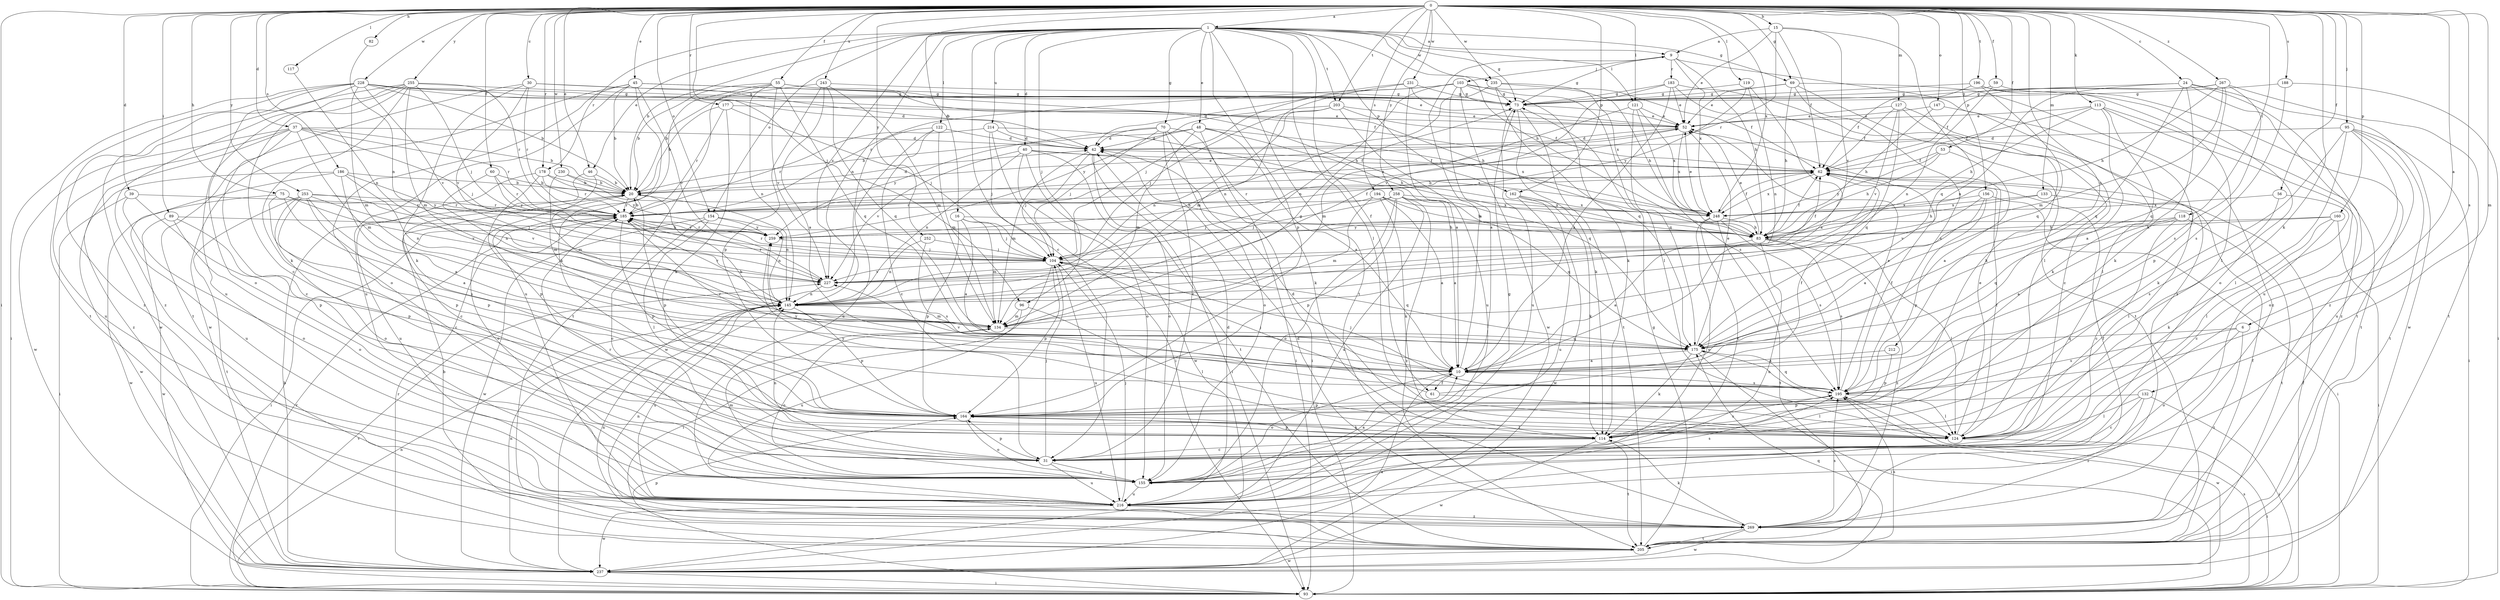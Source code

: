 strict digraph  {
0;
1;
6;
9;
10;
15;
16;
20;
24;
30;
31;
37;
39;
40;
42;
45;
46;
48;
52;
53;
55;
56;
59;
60;
61;
62;
69;
70;
73;
75;
82;
83;
89;
93;
95;
96;
103;
104;
113;
114;
117;
118;
119;
121;
122;
124;
127;
132;
133;
134;
145;
147;
154;
155;
156;
160;
162;
164;
175;
177;
178;
183;
185;
186;
188;
194;
195;
196;
203;
205;
212;
214;
216;
227;
228;
230;
231;
235;
237;
243;
248;
252;
253;
255;
258;
259;
267;
269;
0 -> 1  [label=a];
0 -> 6  [label=a];
0 -> 15  [label=b];
0 -> 16  [label=b];
0 -> 24  [label=c];
0 -> 30  [label=c];
0 -> 37  [label=d];
0 -> 39  [label=d];
0 -> 45  [label=e];
0 -> 46  [label=e];
0 -> 53  [label=f];
0 -> 55  [label=f];
0 -> 56  [label=f];
0 -> 59  [label=f];
0 -> 60  [label=f];
0 -> 69  [label=g];
0 -> 75  [label=h];
0 -> 82  [label=h];
0 -> 89  [label=i];
0 -> 93  [label=i];
0 -> 95  [label=j];
0 -> 96  [label=j];
0 -> 113  [label=k];
0 -> 114  [label=k];
0 -> 117  [label=l];
0 -> 118  [label=l];
0 -> 119  [label=l];
0 -> 121  [label=l];
0 -> 127  [label=m];
0 -> 132  [label=m];
0 -> 133  [label=m];
0 -> 147  [label=o];
0 -> 154  [label=o];
0 -> 156  [label=p];
0 -> 160  [label=p];
0 -> 162  [label=p];
0 -> 177  [label=r];
0 -> 178  [label=r];
0 -> 186  [label=s];
0 -> 188  [label=s];
0 -> 194  [label=s];
0 -> 195  [label=s];
0 -> 196  [label=t];
0 -> 203  [label=t];
0 -> 212  [label=u];
0 -> 228  [label=w];
0 -> 230  [label=w];
0 -> 231  [label=w];
0 -> 235  [label=w];
0 -> 243  [label=x];
0 -> 248  [label=x];
0 -> 252  [label=y];
0 -> 253  [label=y];
0 -> 255  [label=y];
0 -> 258  [label=y];
0 -> 267  [label=z];
1 -> 9  [label=a];
1 -> 20  [label=b];
1 -> 31  [label=c];
1 -> 40  [label=d];
1 -> 46  [label=e];
1 -> 48  [label=e];
1 -> 61  [label=f];
1 -> 69  [label=g];
1 -> 70  [label=g];
1 -> 73  [label=g];
1 -> 83  [label=h];
1 -> 96  [label=j];
1 -> 121  [label=l];
1 -> 122  [label=l];
1 -> 124  [label=l];
1 -> 145  [label=n];
1 -> 154  [label=o];
1 -> 162  [label=p];
1 -> 164  [label=p];
1 -> 178  [label=r];
1 -> 203  [label=t];
1 -> 205  [label=t];
1 -> 214  [label=u];
1 -> 227  [label=v];
1 -> 235  [label=w];
6 -> 155  [label=o];
6 -> 175  [label=q];
6 -> 195  [label=s];
6 -> 269  [label=z];
9 -> 73  [label=g];
9 -> 83  [label=h];
9 -> 103  [label=j];
9 -> 183  [label=r];
9 -> 248  [label=x];
9 -> 269  [label=z];
10 -> 9  [label=a];
10 -> 61  [label=f];
10 -> 155  [label=o];
10 -> 185  [label=r];
10 -> 195  [label=s];
10 -> 227  [label=v];
15 -> 9  [label=a];
15 -> 52  [label=e];
15 -> 62  [label=f];
15 -> 175  [label=q];
15 -> 185  [label=r];
15 -> 227  [label=v];
16 -> 10  [label=a];
16 -> 83  [label=h];
16 -> 104  [label=j];
16 -> 134  [label=m];
16 -> 164  [label=p];
20 -> 42  [label=d];
20 -> 52  [label=e];
20 -> 145  [label=n];
20 -> 155  [label=o];
20 -> 164  [label=p];
20 -> 185  [label=r];
24 -> 73  [label=g];
24 -> 114  [label=k];
24 -> 145  [label=n];
24 -> 175  [label=q];
24 -> 216  [label=u];
24 -> 237  [label=w];
24 -> 269  [label=z];
30 -> 42  [label=d];
30 -> 73  [label=g];
30 -> 114  [label=k];
30 -> 185  [label=r];
30 -> 205  [label=t];
30 -> 227  [label=v];
31 -> 104  [label=j];
31 -> 145  [label=n];
31 -> 155  [label=o];
31 -> 164  [label=p];
31 -> 216  [label=u];
37 -> 20  [label=b];
37 -> 31  [label=c];
37 -> 42  [label=d];
37 -> 104  [label=j];
37 -> 134  [label=m];
37 -> 185  [label=r];
37 -> 216  [label=u];
37 -> 237  [label=w];
37 -> 269  [label=z];
39 -> 93  [label=i];
39 -> 155  [label=o];
39 -> 164  [label=p];
39 -> 185  [label=r];
40 -> 62  [label=f];
40 -> 145  [label=n];
40 -> 155  [label=o];
40 -> 205  [label=t];
40 -> 227  [label=v];
40 -> 237  [label=w];
40 -> 248  [label=x];
42 -> 62  [label=f];
42 -> 93  [label=i];
42 -> 104  [label=j];
42 -> 134  [label=m];
42 -> 155  [label=o];
45 -> 20  [label=b];
45 -> 73  [label=g];
45 -> 83  [label=h];
45 -> 114  [label=k];
45 -> 155  [label=o];
45 -> 216  [label=u];
45 -> 227  [label=v];
45 -> 237  [label=w];
46 -> 20  [label=b];
46 -> 31  [label=c];
46 -> 134  [label=m];
48 -> 10  [label=a];
48 -> 20  [label=b];
48 -> 42  [label=d];
48 -> 83  [label=h];
48 -> 93  [label=i];
48 -> 134  [label=m];
48 -> 248  [label=x];
52 -> 42  [label=d];
52 -> 248  [label=x];
53 -> 10  [label=a];
53 -> 62  [label=f];
53 -> 83  [label=h];
53 -> 259  [label=y];
55 -> 20  [label=b];
55 -> 73  [label=g];
55 -> 83  [label=h];
55 -> 145  [label=n];
55 -> 175  [label=q];
55 -> 205  [label=t];
55 -> 216  [label=u];
55 -> 227  [label=v];
56 -> 124  [label=l];
56 -> 195  [label=s];
56 -> 248  [label=x];
59 -> 73  [label=g];
59 -> 145  [label=n];
59 -> 205  [label=t];
60 -> 20  [label=b];
60 -> 145  [label=n];
60 -> 185  [label=r];
60 -> 259  [label=y];
61 -> 62  [label=f];
61 -> 104  [label=j];
61 -> 124  [label=l];
62 -> 20  [label=b];
62 -> 185  [label=r];
62 -> 248  [label=x];
69 -> 52  [label=e];
69 -> 73  [label=g];
69 -> 83  [label=h];
69 -> 114  [label=k];
69 -> 195  [label=s];
69 -> 269  [label=z];
70 -> 31  [label=c];
70 -> 42  [label=d];
70 -> 93  [label=i];
70 -> 104  [label=j];
70 -> 114  [label=k];
70 -> 155  [label=o];
70 -> 259  [label=y];
73 -> 52  [label=e];
73 -> 114  [label=k];
73 -> 205  [label=t];
73 -> 216  [label=u];
75 -> 10  [label=a];
75 -> 164  [label=p];
75 -> 185  [label=r];
75 -> 227  [label=v];
75 -> 237  [label=w];
82 -> 145  [label=n];
83 -> 10  [label=a];
83 -> 52  [label=e];
83 -> 62  [label=f];
83 -> 124  [label=l];
83 -> 195  [label=s];
83 -> 216  [label=u];
83 -> 269  [label=z];
89 -> 83  [label=h];
89 -> 155  [label=o];
89 -> 164  [label=p];
89 -> 237  [label=w];
93 -> 62  [label=f];
93 -> 145  [label=n];
93 -> 185  [label=r];
93 -> 195  [label=s];
93 -> 227  [label=v];
95 -> 42  [label=d];
95 -> 93  [label=i];
95 -> 114  [label=k];
95 -> 124  [label=l];
95 -> 155  [label=o];
95 -> 205  [label=t];
95 -> 216  [label=u];
96 -> 124  [label=l];
96 -> 134  [label=m];
96 -> 216  [label=u];
103 -> 10  [label=a];
103 -> 42  [label=d];
103 -> 73  [label=g];
103 -> 83  [label=h];
103 -> 114  [label=k];
103 -> 124  [label=l];
103 -> 145  [label=n];
103 -> 185  [label=r];
103 -> 237  [label=w];
104 -> 62  [label=f];
104 -> 93  [label=i];
104 -> 164  [label=p];
104 -> 175  [label=q];
104 -> 185  [label=r];
104 -> 216  [label=u];
104 -> 227  [label=v];
113 -> 10  [label=a];
113 -> 52  [label=e];
113 -> 62  [label=f];
113 -> 83  [label=h];
113 -> 114  [label=k];
113 -> 205  [label=t];
113 -> 269  [label=z];
114 -> 31  [label=c];
114 -> 164  [label=p];
114 -> 195  [label=s];
114 -> 205  [label=t];
114 -> 237  [label=w];
117 -> 145  [label=n];
118 -> 10  [label=a];
118 -> 31  [label=c];
118 -> 83  [label=h];
118 -> 175  [label=q];
118 -> 205  [label=t];
119 -> 10  [label=a];
119 -> 73  [label=g];
119 -> 145  [label=n];
119 -> 259  [label=y];
121 -> 52  [label=e];
121 -> 134  [label=m];
121 -> 175  [label=q];
121 -> 195  [label=s];
121 -> 248  [label=x];
122 -> 31  [label=c];
122 -> 42  [label=d];
122 -> 134  [label=m];
122 -> 216  [label=u];
122 -> 237  [label=w];
124 -> 42  [label=d];
124 -> 52  [label=e];
124 -> 62  [label=f];
124 -> 93  [label=i];
124 -> 259  [label=y];
127 -> 31  [label=c];
127 -> 52  [label=e];
127 -> 62  [label=f];
127 -> 124  [label=l];
127 -> 175  [label=q];
127 -> 227  [label=v];
132 -> 31  [label=c];
132 -> 93  [label=i];
132 -> 124  [label=l];
132 -> 164  [label=p];
132 -> 269  [label=z];
133 -> 83  [label=h];
133 -> 124  [label=l];
133 -> 248  [label=x];
134 -> 73  [label=g];
134 -> 155  [label=o];
134 -> 175  [label=q];
145 -> 134  [label=m];
145 -> 164  [label=p];
145 -> 185  [label=r];
145 -> 216  [label=u];
147 -> 52  [label=e];
147 -> 83  [label=h];
147 -> 164  [label=p];
154 -> 31  [label=c];
154 -> 124  [label=l];
154 -> 145  [label=n];
154 -> 237  [label=w];
154 -> 259  [label=y];
155 -> 10  [label=a];
155 -> 73  [label=g];
155 -> 134  [label=m];
155 -> 185  [label=r];
155 -> 195  [label=s];
155 -> 216  [label=u];
156 -> 10  [label=a];
156 -> 93  [label=i];
156 -> 164  [label=p];
156 -> 227  [label=v];
156 -> 248  [label=x];
160 -> 31  [label=c];
160 -> 83  [label=h];
160 -> 93  [label=i];
160 -> 114  [label=k];
160 -> 259  [label=y];
162 -> 114  [label=k];
162 -> 216  [label=u];
162 -> 237  [label=w];
162 -> 248  [label=x];
164 -> 114  [label=k];
164 -> 124  [label=l];
164 -> 155  [label=o];
175 -> 10  [label=a];
175 -> 20  [label=b];
175 -> 52  [label=e];
175 -> 93  [label=i];
175 -> 114  [label=k];
175 -> 124  [label=l];
177 -> 20  [label=b];
177 -> 52  [label=e];
177 -> 104  [label=j];
177 -> 114  [label=k];
177 -> 185  [label=r];
178 -> 20  [label=b];
178 -> 164  [label=p];
178 -> 185  [label=r];
178 -> 216  [label=u];
178 -> 259  [label=y];
183 -> 10  [label=a];
183 -> 52  [label=e];
183 -> 73  [label=g];
183 -> 124  [label=l];
183 -> 205  [label=t];
183 -> 227  [label=v];
185 -> 20  [label=b];
185 -> 52  [label=e];
185 -> 62  [label=f];
185 -> 93  [label=i];
185 -> 164  [label=p];
185 -> 259  [label=y];
186 -> 10  [label=a];
186 -> 20  [label=b];
186 -> 145  [label=n];
186 -> 216  [label=u];
186 -> 237  [label=w];
186 -> 259  [label=y];
188 -> 73  [label=g];
188 -> 93  [label=i];
188 -> 195  [label=s];
194 -> 10  [label=a];
194 -> 83  [label=h];
194 -> 104  [label=j];
194 -> 114  [label=k];
194 -> 134  [label=m];
194 -> 248  [label=x];
195 -> 52  [label=e];
195 -> 62  [label=f];
195 -> 104  [label=j];
195 -> 124  [label=l];
195 -> 164  [label=p];
195 -> 175  [label=q];
195 -> 237  [label=w];
195 -> 259  [label=y];
196 -> 62  [label=f];
196 -> 73  [label=g];
196 -> 124  [label=l];
196 -> 155  [label=o];
196 -> 175  [label=q];
203 -> 52  [label=e];
203 -> 62  [label=f];
203 -> 104  [label=j];
203 -> 145  [label=n];
203 -> 216  [label=u];
203 -> 259  [label=y];
205 -> 20  [label=b];
205 -> 62  [label=f];
205 -> 73  [label=g];
205 -> 145  [label=n];
205 -> 164  [label=p];
205 -> 195  [label=s];
205 -> 237  [label=w];
212 -> 10  [label=a];
212 -> 164  [label=p];
214 -> 42  [label=d];
214 -> 93  [label=i];
214 -> 104  [label=j];
214 -> 175  [label=q];
214 -> 185  [label=r];
216 -> 42  [label=d];
216 -> 62  [label=f];
216 -> 104  [label=j];
216 -> 237  [label=w];
216 -> 269  [label=z];
227 -> 145  [label=n];
227 -> 185  [label=r];
228 -> 20  [label=b];
228 -> 42  [label=d];
228 -> 52  [label=e];
228 -> 62  [label=f];
228 -> 73  [label=g];
228 -> 93  [label=i];
228 -> 134  [label=m];
228 -> 155  [label=o];
228 -> 205  [label=t];
228 -> 227  [label=v];
228 -> 269  [label=z];
230 -> 20  [label=b];
230 -> 83  [label=h];
230 -> 134  [label=m];
231 -> 10  [label=a];
231 -> 52  [label=e];
231 -> 73  [label=g];
231 -> 104  [label=j];
231 -> 134  [label=m];
235 -> 62  [label=f];
235 -> 73  [label=g];
235 -> 145  [label=n];
235 -> 175  [label=q];
235 -> 248  [label=x];
237 -> 10  [label=a];
237 -> 20  [label=b];
237 -> 93  [label=i];
237 -> 145  [label=n];
237 -> 175  [label=q];
237 -> 185  [label=r];
243 -> 10  [label=a];
243 -> 20  [label=b];
243 -> 73  [label=g];
243 -> 134  [label=m];
243 -> 164  [label=p];
243 -> 175  [label=q];
248 -> 31  [label=c];
248 -> 52  [label=e];
248 -> 62  [label=f];
248 -> 83  [label=h];
248 -> 155  [label=o];
248 -> 195  [label=s];
248 -> 205  [label=t];
252 -> 104  [label=j];
252 -> 145  [label=n];
252 -> 195  [label=s];
253 -> 31  [label=c];
253 -> 104  [label=j];
253 -> 155  [label=o];
253 -> 164  [label=p];
253 -> 185  [label=r];
253 -> 195  [label=s];
253 -> 205  [label=t];
253 -> 227  [label=v];
255 -> 31  [label=c];
255 -> 73  [label=g];
255 -> 104  [label=j];
255 -> 114  [label=k];
255 -> 134  [label=m];
255 -> 185  [label=r];
255 -> 216  [label=u];
255 -> 237  [label=w];
255 -> 269  [label=z];
258 -> 10  [label=a];
258 -> 104  [label=j];
258 -> 155  [label=o];
258 -> 164  [label=p];
258 -> 175  [label=q];
258 -> 185  [label=r];
258 -> 216  [label=u];
258 -> 248  [label=x];
258 -> 269  [label=z];
259 -> 104  [label=j];
259 -> 185  [label=r];
267 -> 62  [label=f];
267 -> 73  [label=g];
267 -> 83  [label=h];
267 -> 134  [label=m];
267 -> 175  [label=q];
267 -> 195  [label=s];
267 -> 205  [label=t];
269 -> 42  [label=d];
269 -> 114  [label=k];
269 -> 145  [label=n];
269 -> 195  [label=s];
269 -> 205  [label=t];
269 -> 237  [label=w];
}

